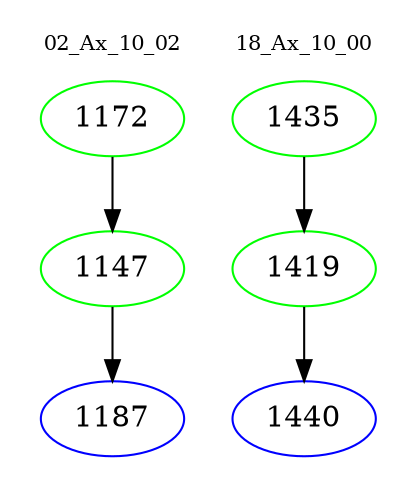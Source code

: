 digraph{
subgraph cluster_0 {
color = white
label = "02_Ax_10_02";
fontsize=10;
T0_1172 [label="1172", color="green"]
T0_1172 -> T0_1147 [color="black"]
T0_1147 [label="1147", color="green"]
T0_1147 -> T0_1187 [color="black"]
T0_1187 [label="1187", color="blue"]
}
subgraph cluster_1 {
color = white
label = "18_Ax_10_00";
fontsize=10;
T1_1435 [label="1435", color="green"]
T1_1435 -> T1_1419 [color="black"]
T1_1419 [label="1419", color="green"]
T1_1419 -> T1_1440 [color="black"]
T1_1440 [label="1440", color="blue"]
}
}
